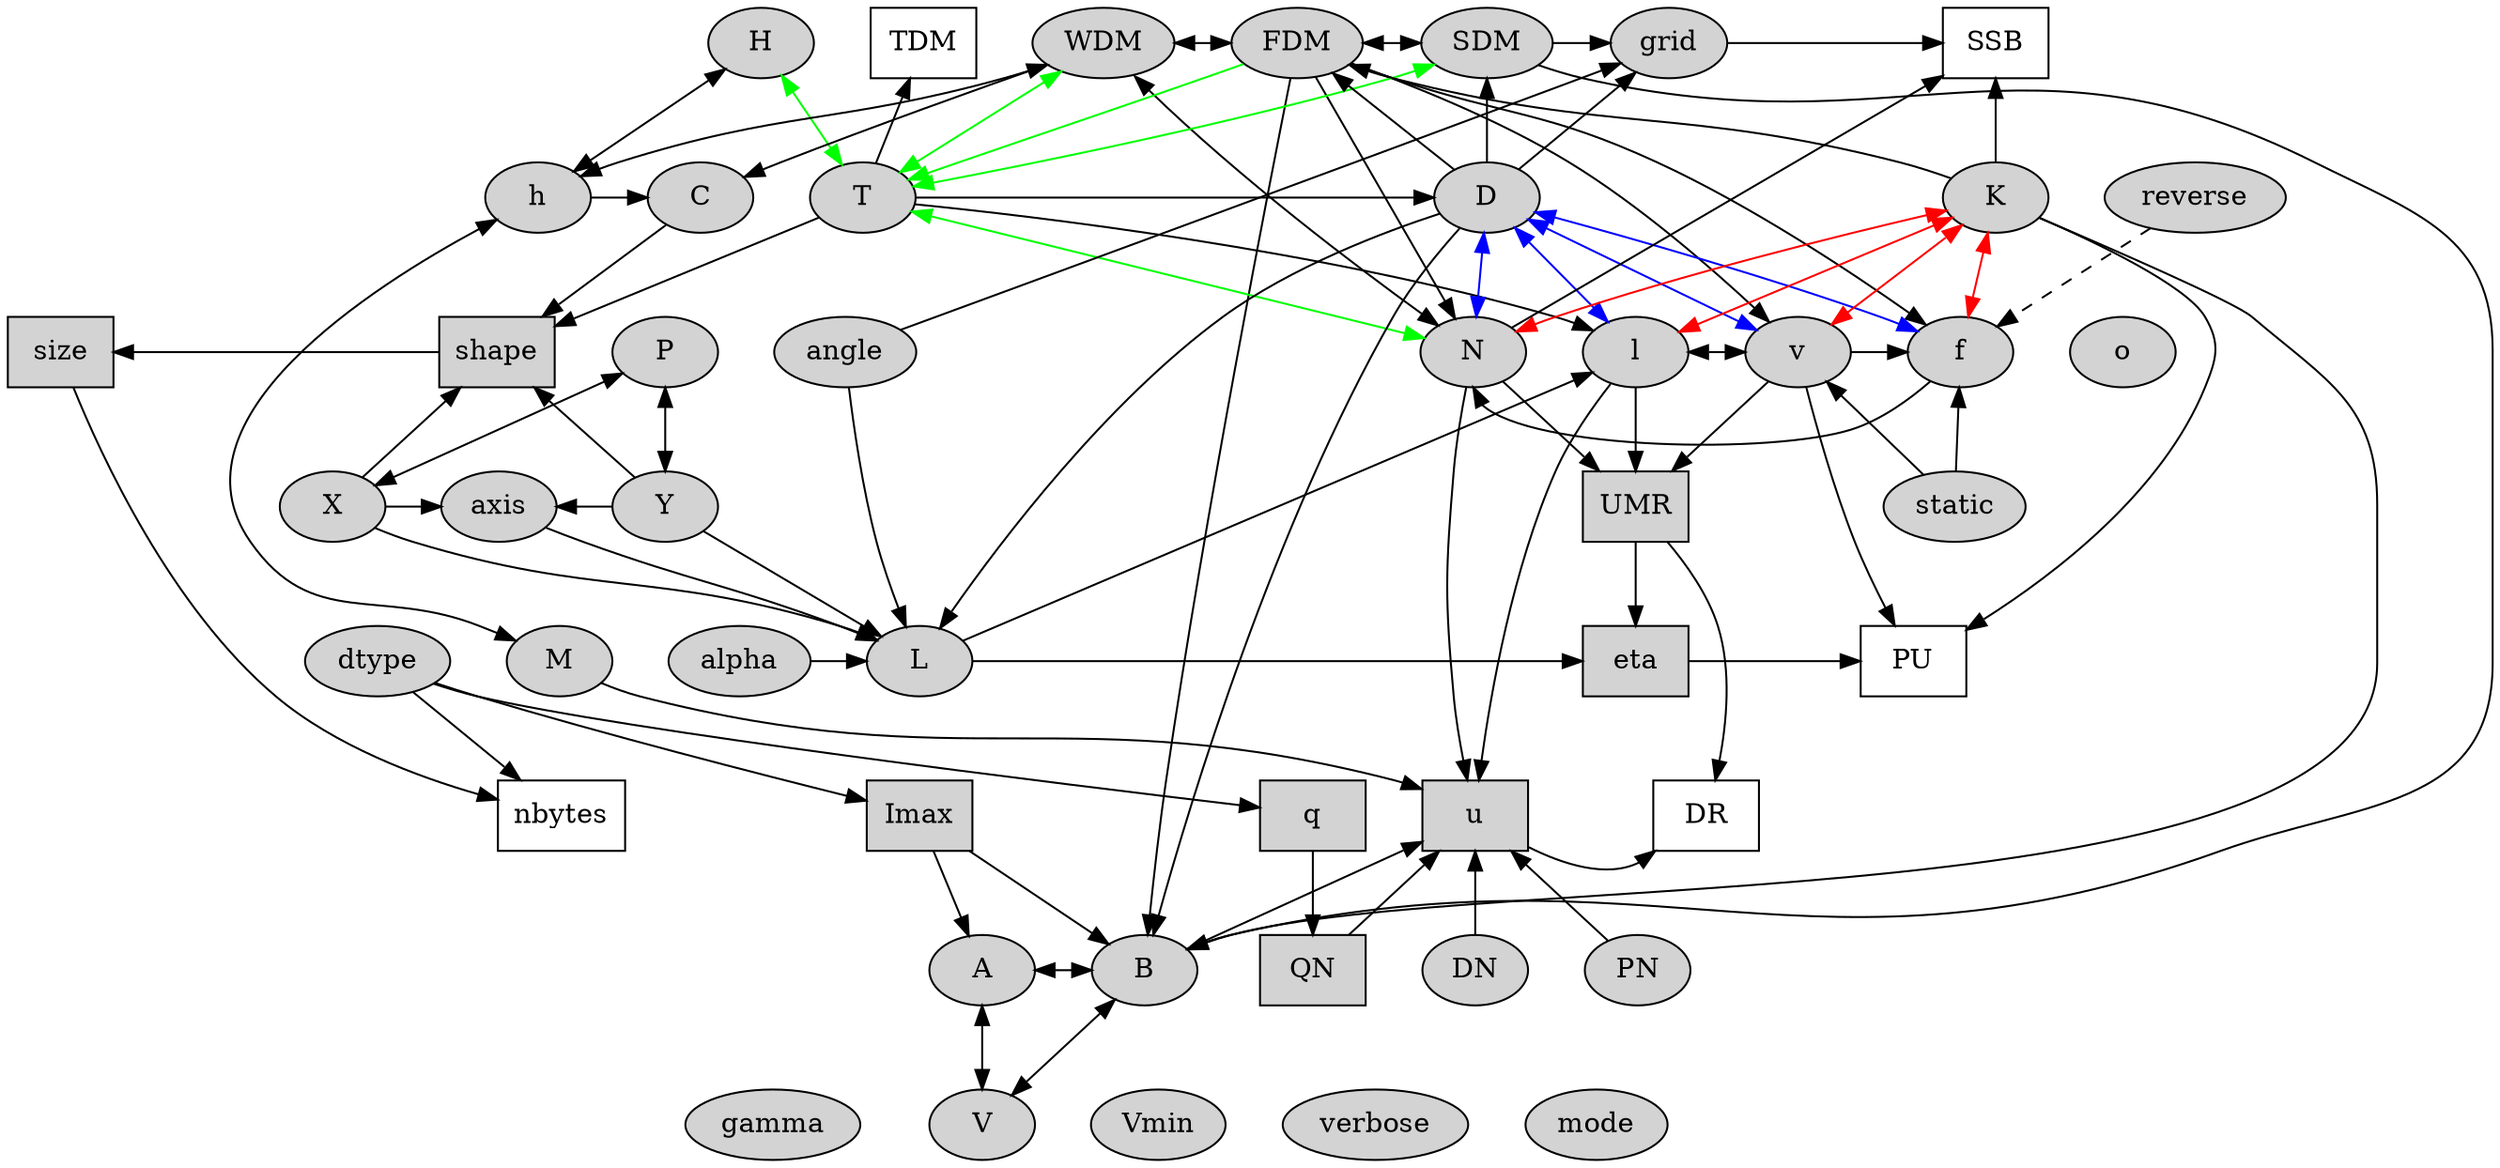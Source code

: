 digraph G {
    graph [compound=True]
    node [style=filled]
    nodesep=0.4  // default: 0.25
    ranksep=0.6  // default: 0.5

    {rank=same; H -> TDM -> WDM -> FDM -> SDM -> grid -> SSB[style=invis][group=1]}
    {rank=same; h -> C -> T -> D -> K -> reverse[style=invis][group=2]}
    {rank=same; size -> shape -> P -> angle -> N -> l -> v -> f -> o[style=invis][group=3]}
    {rank=same; X -> axis -> Y -> UMR -> static[style=invis][group=4]}
    {rank=same; dtype -> M -> alpha -> L -> eta -> PU[style=invis][group=5]}
    //{rank=same; dtype -> M -> angle[style=invis][group=6]}
    {rank=same; nbytes -> Imax -> q -> u -> DR[style=invis][group=7]}
    {rank=same; A -> B -> QN -> DN -> PN[style=invis][group=8]}
    {rank=same; gamma -> V -> Vmin -> verbose -> mode[style=invis][group=9]}

    SSB[shape=box][fillcolor=white]

    H -> {T} [dir=both][color=green]
    TDM -> WDM [style=invis]
    H -> {h} [dir=both]
    WDM -> C[shape=box]
    WDM -> h[dir=both]
    WDM:se -> N[dir=both]
    WDM:e -> FDM [weight=3][dir=both]
    WDM -> T[dir=both][color=green]
    FDM -> {N v f}
    FDM -> T [color=green]
    FDM:e -> SDM [weight=1][dir=both]
    SDM -> T[dir=both][color=green]
    SDM:e -> grid
    SDM -> B
    FDM -> B
    grid:e -> SSB

    C -> shape
    h:e -> C
    h -> M [dir=both]
    h -> size [style=invis]
//    T -> {D K} [constraint=false]
    T -> {TDM shape l}
    T:e -> D
    T -> N [dir=both][color=green]
    D -> {FDM SDM grid L B}
    D -> {N l v f}[dir=both][color=blue]
    K -> {N l v f}[dir=both][color=red]
    K -> {FDM B PU}
    K -> SSB [weight=5]
    reverse -> f [style=dashed]

    N -> {SSB UMR}
    l -> UMR [weight=13]
    l:e -> v [dir=both]
    v:e -> f
    v -> {UMR PU}
    f -> N:s

    P -> X [dir=both]
    P -> Y [dir=both]
    X:e -> axis
    X -> {shape L}
    Y -> {shape L}
    Y:w -> axis
    axis -> L
    UMR -> {eta DR}
    static -> {v f}

    M -> u
    alpha:e -> L
    angle -> L
    L:e -> eta
    L -> l
    eta:e -> PU

    u -> DR:sw [constraint=false]

    dtype -> {Imax q nbytes}

    Imax -> A
    Imax -> B [weight=2]
    q -> QN [weight=2]
    nbytes -> gamma [style=invis]
    Vmin
    verbose
    mode
    o

    A:e -> B [dir=both]
    A -> V [dir=both][weight=3]
    B -> V [dir=both]
    B -> u
    QN -> u
    DN -> u [weight=2]
    PN -> u

    size -> nbytes
    //shape -> size
    size:e -> shape [dir=back][constraint=false]
    shape -> axis [style=invis]

    N -> u
    l -> u
    angle -> grid

    shape[shape=box]
    size[shape=box]
    nbytes[shape=box][fillcolor=white]
    Imax[shape=box]
    q[shape=box]
//    Q[shape=box]
    QN[shape=box]
    UMR[shape=box]
    eta[shape=box]
    u[shape=box]
    TDM[shape=box][fillcolor=white]
    //L[shape=box]
    DR[shape=box][fillcolor=white]
    PU[shape=box][fillcolor=white]
}
